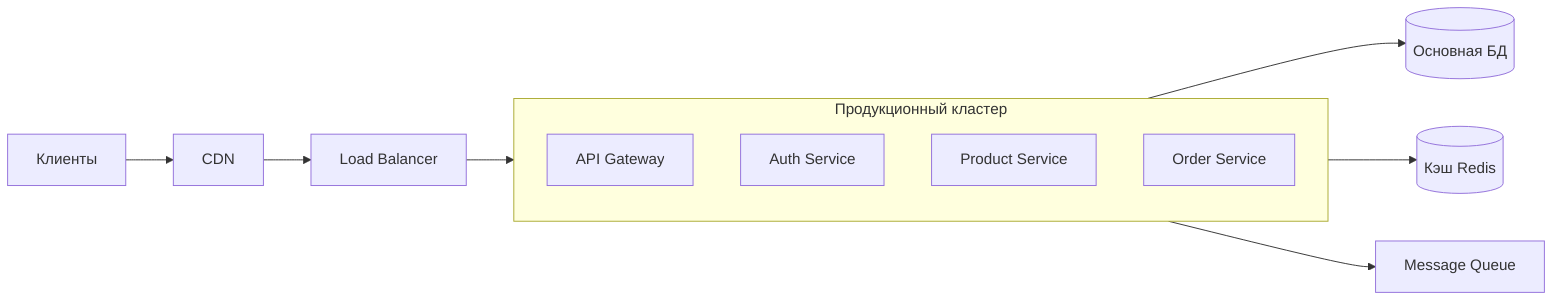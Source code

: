 graph LR
    CLIENT[Клиенты] --> CDN[CDN]
    CDN --> LB[Load Balancer]
    LB --> K8S[Kubernetes Cluster]
    
    subgraph K8S [Продукционный кластер]
        API[API Gateway]
        AUTH[Auth Service]
        PROD[Product Service]
        ORDER[Order Service]
    end
    
    K8S --> DB[(Основная БД)]
    K8S --> CACHE[(Кэш Redis)]
    K8S --> MQ[Message Queue]